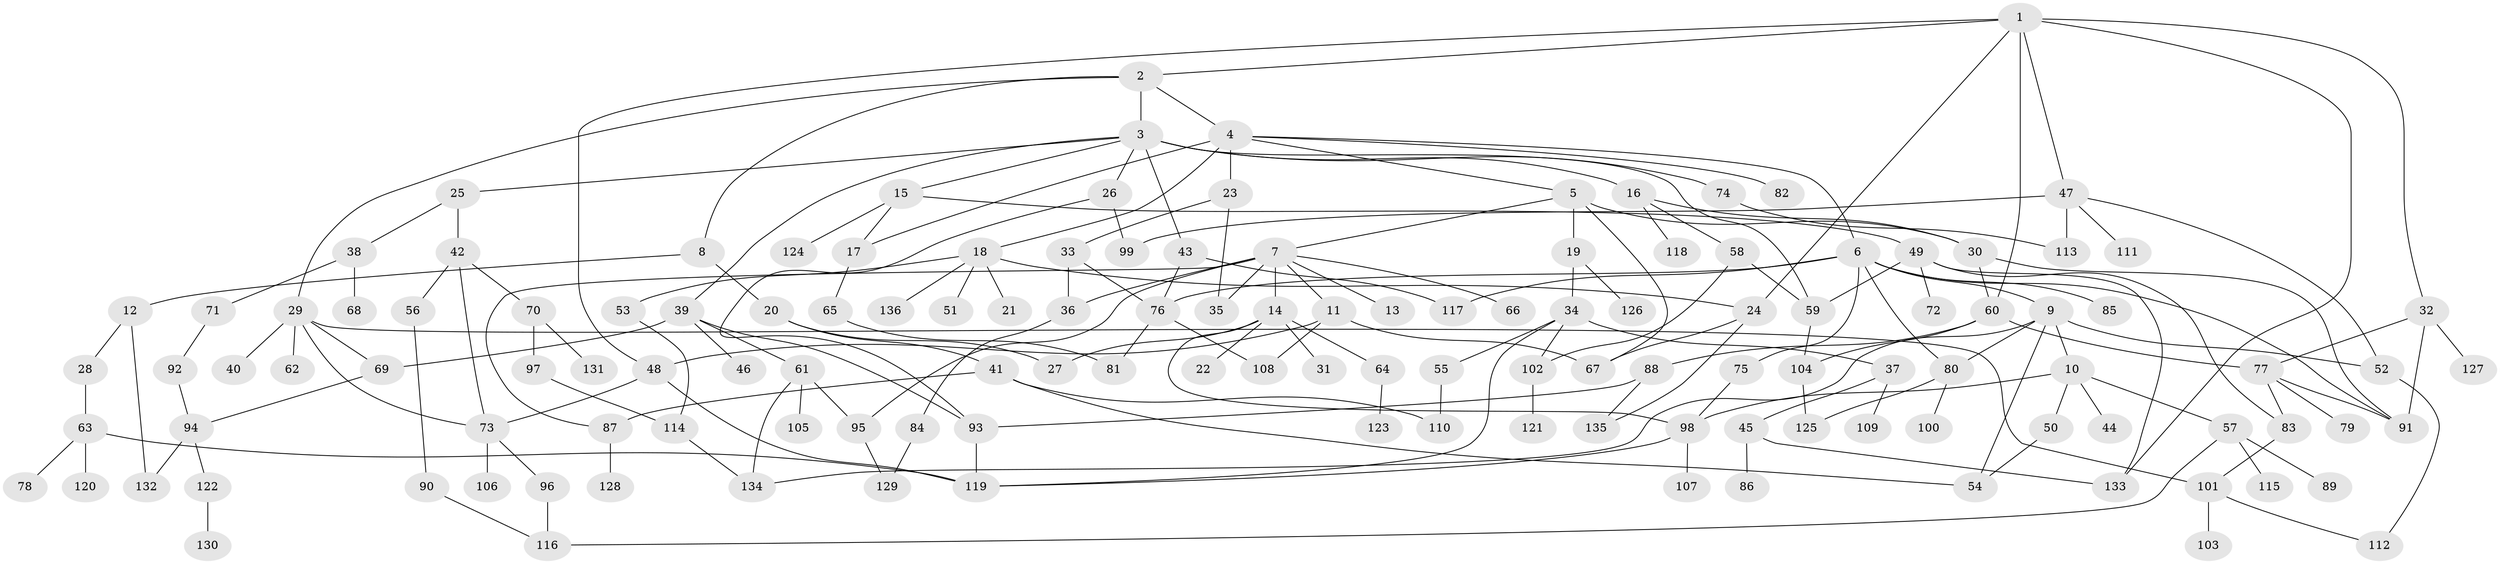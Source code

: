 // Generated by graph-tools (version 1.1) at 2025/34/03/09/25 02:34:33]
// undirected, 136 vertices, 193 edges
graph export_dot {
graph [start="1"]
  node [color=gray90,style=filled];
  1;
  2;
  3;
  4;
  5;
  6;
  7;
  8;
  9;
  10;
  11;
  12;
  13;
  14;
  15;
  16;
  17;
  18;
  19;
  20;
  21;
  22;
  23;
  24;
  25;
  26;
  27;
  28;
  29;
  30;
  31;
  32;
  33;
  34;
  35;
  36;
  37;
  38;
  39;
  40;
  41;
  42;
  43;
  44;
  45;
  46;
  47;
  48;
  49;
  50;
  51;
  52;
  53;
  54;
  55;
  56;
  57;
  58;
  59;
  60;
  61;
  62;
  63;
  64;
  65;
  66;
  67;
  68;
  69;
  70;
  71;
  72;
  73;
  74;
  75;
  76;
  77;
  78;
  79;
  80;
  81;
  82;
  83;
  84;
  85;
  86;
  87;
  88;
  89;
  90;
  91;
  92;
  93;
  94;
  95;
  96;
  97;
  98;
  99;
  100;
  101;
  102;
  103;
  104;
  105;
  106;
  107;
  108;
  109;
  110;
  111;
  112;
  113;
  114;
  115;
  116;
  117;
  118;
  119;
  120;
  121;
  122;
  123;
  124;
  125;
  126;
  127;
  128;
  129;
  130;
  131;
  132;
  133;
  134;
  135;
  136;
  1 -- 2;
  1 -- 24;
  1 -- 32;
  1 -- 47;
  1 -- 60;
  1 -- 48;
  1 -- 133;
  2 -- 3;
  2 -- 4;
  2 -- 8;
  2 -- 29;
  3 -- 15;
  3 -- 16;
  3 -- 25;
  3 -- 26;
  3 -- 39;
  3 -- 43;
  3 -- 59;
  3 -- 74;
  4 -- 5;
  4 -- 6;
  4 -- 18;
  4 -- 23;
  4 -- 82;
  4 -- 17;
  5 -- 7;
  5 -- 19;
  5 -- 67;
  5 -- 30;
  6 -- 9;
  6 -- 75;
  6 -- 80;
  6 -- 85;
  6 -- 117;
  6 -- 91;
  6 -- 76;
  7 -- 11;
  7 -- 13;
  7 -- 14;
  7 -- 35;
  7 -- 66;
  7 -- 87;
  7 -- 95;
  7 -- 36;
  8 -- 12;
  8 -- 20;
  9 -- 10;
  9 -- 52;
  9 -- 54;
  9 -- 80;
  9 -- 134;
  10 -- 44;
  10 -- 50;
  10 -- 57;
  10 -- 98;
  11 -- 48;
  11 -- 108;
  11 -- 67;
  12 -- 28;
  12 -- 132;
  14 -- 22;
  14 -- 27;
  14 -- 31;
  14 -- 64;
  14 -- 98;
  15 -- 17;
  15 -- 49;
  15 -- 124;
  16 -- 30;
  16 -- 58;
  16 -- 118;
  17 -- 65;
  18 -- 21;
  18 -- 51;
  18 -- 53;
  18 -- 136;
  18 -- 24;
  19 -- 34;
  19 -- 126;
  20 -- 41;
  20 -- 27;
  23 -- 33;
  23 -- 35;
  24 -- 67;
  24 -- 135;
  25 -- 38;
  25 -- 42;
  26 -- 99;
  26 -- 93;
  28 -- 63;
  29 -- 40;
  29 -- 62;
  29 -- 101;
  29 -- 73;
  29 -- 69;
  30 -- 60;
  30 -- 91;
  32 -- 91;
  32 -- 127;
  32 -- 77;
  33 -- 36;
  33 -- 76;
  34 -- 37;
  34 -- 55;
  34 -- 102;
  34 -- 119;
  36 -- 84;
  37 -- 45;
  37 -- 109;
  38 -- 68;
  38 -- 71;
  39 -- 46;
  39 -- 61;
  39 -- 69;
  39 -- 93;
  41 -- 54;
  41 -- 110;
  41 -- 87;
  42 -- 56;
  42 -- 70;
  42 -- 73;
  43 -- 76;
  43 -- 117;
  45 -- 86;
  45 -- 133;
  47 -- 99;
  47 -- 111;
  47 -- 52;
  47 -- 113;
  48 -- 73;
  48 -- 119;
  49 -- 72;
  49 -- 83;
  49 -- 133;
  49 -- 59;
  50 -- 54;
  52 -- 112;
  53 -- 114;
  55 -- 110;
  56 -- 90;
  57 -- 89;
  57 -- 115;
  57 -- 116;
  58 -- 59;
  58 -- 102;
  59 -- 104;
  60 -- 77;
  60 -- 88;
  60 -- 104;
  61 -- 105;
  61 -- 95;
  61 -- 134;
  63 -- 78;
  63 -- 120;
  63 -- 119;
  64 -- 123;
  65 -- 81;
  69 -- 94;
  70 -- 97;
  70 -- 131;
  71 -- 92;
  73 -- 96;
  73 -- 106;
  74 -- 113;
  75 -- 98;
  76 -- 81;
  76 -- 108;
  77 -- 79;
  77 -- 83;
  77 -- 91;
  80 -- 100;
  80 -- 125;
  83 -- 101;
  84 -- 129;
  87 -- 128;
  88 -- 93;
  88 -- 135;
  90 -- 116;
  92 -- 94;
  93 -- 119;
  94 -- 122;
  94 -- 132;
  95 -- 129;
  96 -- 116;
  97 -- 114;
  98 -- 107;
  98 -- 119;
  101 -- 103;
  101 -- 112;
  102 -- 121;
  104 -- 125;
  114 -- 134;
  122 -- 130;
}
